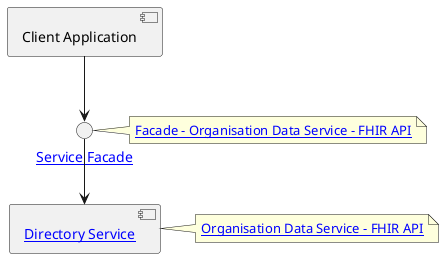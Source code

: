 @startuml

component ClientApplication as "Client Application"

interface facade as "[[ActorDefinition-ServiceFacade.html Service Facade]]"
note right
[[CapabilityStatement-ODSFacade.html Facade - Organisation Data Service - FHIR API]]
end note

component "[[ActorDefinition-DirectoryService.html Directory Service]]" as DirectoryService
note right
[[https://digital.nhs.uk/developer/api-catalogue/organisation-data-service-fhir Organisation Data Service - FHIR API]]
end note

ClientApplication -d-> facade

facade -d-> DirectoryService

@enduml
